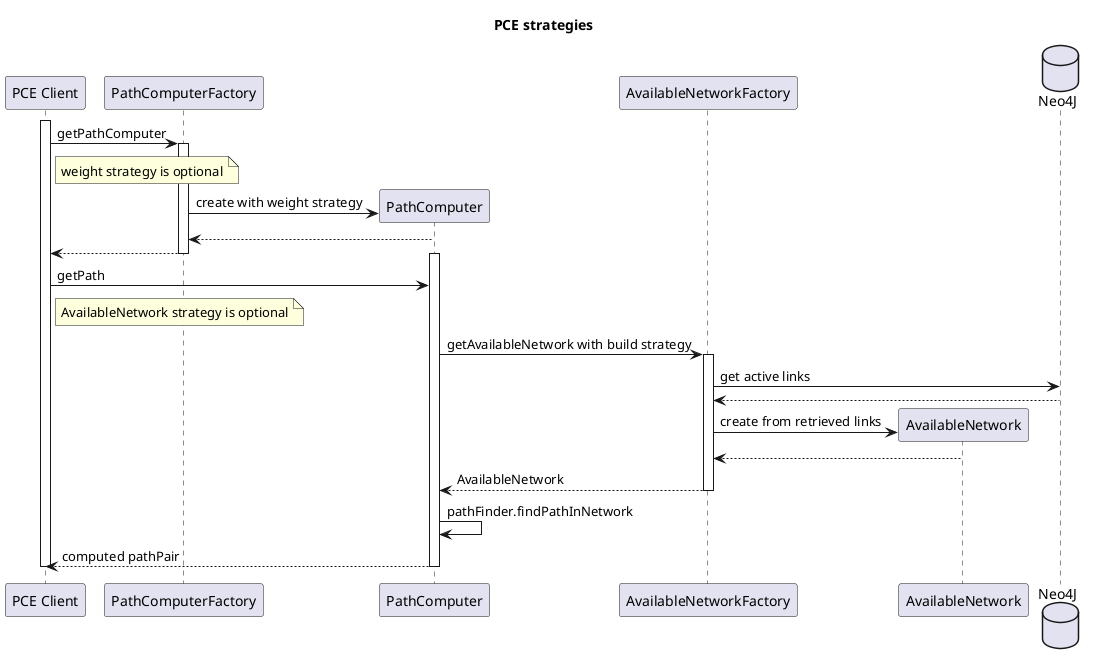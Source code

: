 @startuml
title PCE strategies

participant "PCE Client" as Client
participant PathComputerFactory
participant PathComputer
participant AvailableNetworkFactory
participant AvailableNetwork
database Neo4J

activate Client

Client -> PathComputerFactory: getPathComputer
note right of Client: weight strategy is optional

activate PathComputerFactory
create PathComputer
PathComputerFactory -> PathComputer: create with weight strategy
PathComputer --> PathComputerFactory
PathComputerFactory --> Client
deactivate PathComputerFactory

activate PathComputer
Client -> PathComputer: getPath
note right of Client: AvailableNetwork strategy is optional

PathComputer -> AvailableNetworkFactory: getAvailableNetwork with build strategy
activate AvailableNetworkFactory
AvailableNetworkFactory -> Neo4J: get active links
Neo4J --> AvailableNetworkFactory
create AvailableNetwork
AvailableNetworkFactory -> AvailableNetwork: create from retrieved links
AvailableNetwork --> AvailableNetworkFactory
AvailableNetworkFactory --> PathComputer: AvailableNetwork
deactivate AvailableNetworkFactory

PathComputer -> PathComputer: pathFinder.findPathInNetwork
PathComputer --> Client: computed pathPair
deactivate PathComputer

deactivate Client
@enduml
